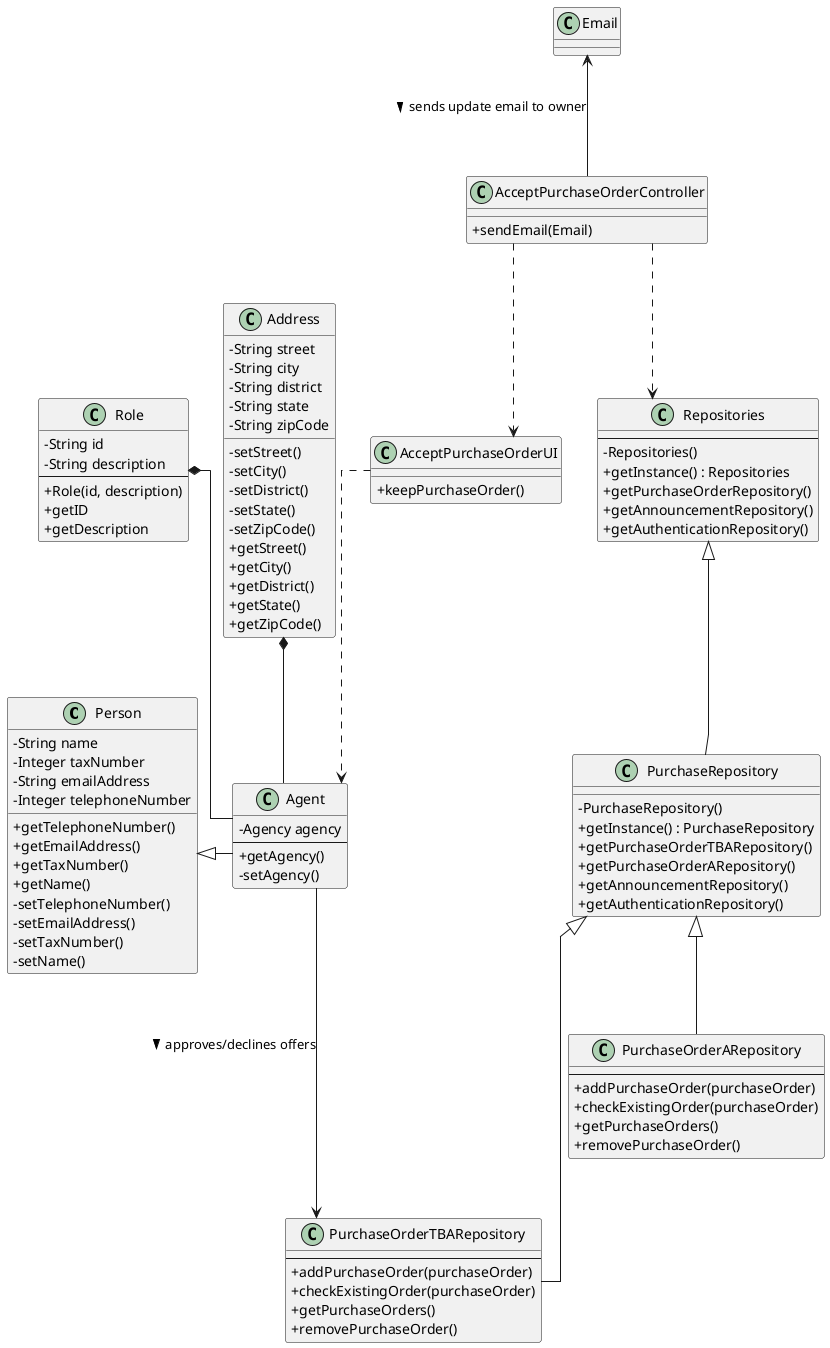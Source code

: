 @startuml
skinparam packageStyle rectangle
skinparam shadowing false
skinparam groupInheritance 2
skinparam linetype ortho


skinparam classAttributeIconSize 0

'left to right direction
class Person{
    -String name
    -Integer taxNumber
    -String emailAddress
    -Integer telephoneNumber

    +getTelephoneNumber()
    +getEmailAddress()
    +getTaxNumber()
    +getName()
    -setTelephoneNumber()
    -setEmailAddress()
    -setTaxNumber()
    -setName()
}

class Role {
    -String id
    -String description
    ---
    +Role(id, description)
    +getID
    +getDescription
}

class Agent {
    -Agency agency
    ---
    +getAgency()
    -setAgency()
}

class Email {
}


class AcceptPurchaseOrderUI{
    +keepPurchaseOrder()
}


class AcceptPurchaseOrderController{
    +sendEmail(Email)
}

class Repositories {
    ---
    - Repositories()
    +getInstance() : Repositories
    +getPurchaseOrderRepository()
    +getAnnouncementRepository()
    +getAuthenticationRepository()
}

class PurchaseRepository{
    - PurchaseRepository()
    +getInstance() : PurchaseRepository
    +getPurchaseOrderTBARepository()
    +getPurchaseOrderARepository()
    +getAnnouncementRepository()
    +getAuthenticationRepository()
}

class PurchaseOrderTBARepository {
    ---
    +addPurchaseOrder(purchaseOrder)
    +checkExistingOrder(purchaseOrder)
    +getPurchaseOrders()
    +removePurchaseOrder()
}

class PurchaseOrderARepository{
    ---
    +addPurchaseOrder(purchaseOrder)
    +checkExistingOrder(purchaseOrder)
    +getPurchaseOrders()
    +removePurchaseOrder()
}
class Address{
    -String street
    -String city
    -String district
    -String state
    -String zipCode

    -setStreet()
    -setCity()
    -setDistrict()
    -setState()
    -setZipCode()
    +getStreet()
    +getCity()
    +getDistrict()
    +getState()
    +getZipCode()
}

'class Password{
'    password
'}
Agent <..up AcceptPurchaseOrderUI
AcceptPurchaseOrderUI <..up AcceptPurchaseOrderController
Role *-- Agent
Agent ---> PurchaseOrderTBARepository : > approves/declines offers
Email <--- AcceptPurchaseOrderController : > sends update email to owner
AcceptPurchaseOrderController ..> Repositories
PurchaseRepository <|--down PurchaseOrderARepository
PurchaseRepository <|--down PurchaseOrderTBARepository
Repositories <|--down PurchaseRepository
Person <|-Agent
Address *-- Agent
@enduml
